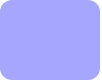 <mxfile version="20.7.4" type="device"><diagram id="3jMbFcV36kNnqKspuRZF" name="Página-1"><mxGraphModel dx="954" dy="594" grid="1" gridSize="10" guides="1" tooltips="1" connect="1" arrows="1" fold="1" page="1" pageScale="1" pageWidth="827" pageHeight="1169" math="0" shadow="0"><root><mxCell id="0"/><mxCell id="1" parent="0"/><mxCell id="jqmlwTWvan3BcgHe5GTI-1" value="" style="rounded=1;whiteSpace=wrap;html=1;strokeColor=none;fillColor=#A6A6FF;" vertex="1" parent="1"><mxGeometry x="350" y="280" width="50" height="40" as="geometry"/></mxCell></root></mxGraphModel></diagram></mxfile>